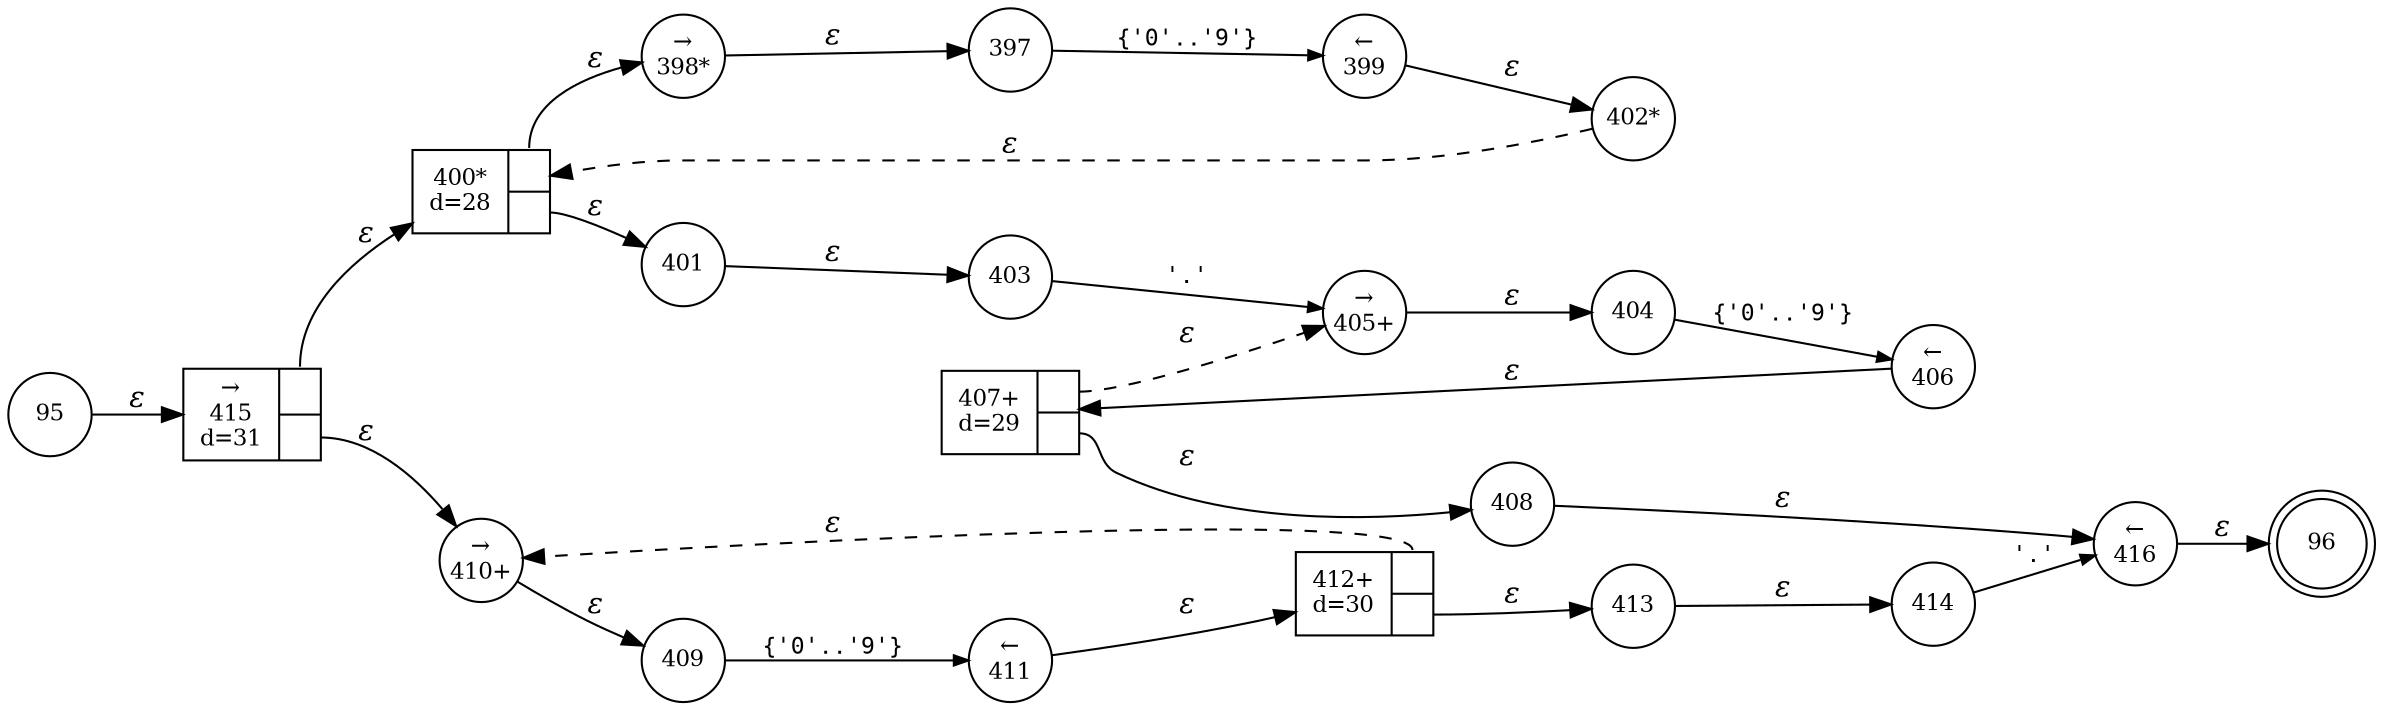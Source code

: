 digraph ATN {
rankdir=LR;
s96[fontsize=11, label="96", shape=doublecircle, fixedsize=true, width=.6];
s416[fontsize=11,label="&larr;\n416", shape=circle, fixedsize=true, width=.55, peripheries=1];
s397[fontsize=11,label="397", shape=circle, fixedsize=true, width=.55, peripheries=1];
s398[fontsize=11,label="&rarr;\n398*", shape=circle, fixedsize=true, width=.55, peripheries=1];
s399[fontsize=11,label="&larr;\n399", shape=circle, fixedsize=true, width=.55, peripheries=1];
s400[fontsize=11,label="{400*\nd=28|{<p0>|<p1>}}", shape=record, fixedsize=false, peripheries=1];
s401[fontsize=11,label="401", shape=circle, fixedsize=true, width=.55, peripheries=1];
s402[fontsize=11,label="402*", shape=circle, fixedsize=true, width=.55, peripheries=1];
s403[fontsize=11,label="403", shape=circle, fixedsize=true, width=.55, peripheries=1];
s404[fontsize=11,label="404", shape=circle, fixedsize=true, width=.55, peripheries=1];
s405[fontsize=11,label="&rarr;\n405+", shape=circle, fixedsize=true, width=.55, peripheries=1];
s406[fontsize=11,label="&larr;\n406", shape=circle, fixedsize=true, width=.55, peripheries=1];
s407[fontsize=11,label="{407+\nd=29|{<p0>|<p1>}}", shape=record, fixedsize=false, peripheries=1];
s408[fontsize=11,label="408", shape=circle, fixedsize=true, width=.55, peripheries=1];
s409[fontsize=11,label="409", shape=circle, fixedsize=true, width=.55, peripheries=1];
s410[fontsize=11,label="&rarr;\n410+", shape=circle, fixedsize=true, width=.55, peripheries=1];
s411[fontsize=11,label="&larr;\n411", shape=circle, fixedsize=true, width=.55, peripheries=1];
s412[fontsize=11,label="{412+\nd=30|{<p0>|<p1>}}", shape=record, fixedsize=false, peripheries=1];
s413[fontsize=11,label="413", shape=circle, fixedsize=true, width=.55, peripheries=1];
s414[fontsize=11,label="414", shape=circle, fixedsize=true, width=.55, peripheries=1];
s95[fontsize=11,label="95", shape=circle, fixedsize=true, width=.55, peripheries=1];
s415[fontsize=11,label="{&rarr;\n415\nd=31|{<p0>|<p1>}}", shape=record, fixedsize=false, peripheries=1];
s95 -> s415 [fontname="Times-Italic", label="&epsilon;"];
s415:p0 -> s400 [fontname="Times-Italic", label="&epsilon;"];
s415:p1 -> s410 [fontname="Times-Italic", label="&epsilon;"];
s400:p0 -> s398 [fontname="Times-Italic", label="&epsilon;"];
s400:p1 -> s401 [fontname="Times-Italic", label="&epsilon;"];
s410 -> s409 [fontname="Times-Italic", label="&epsilon;"];
s398 -> s397 [fontname="Times-Italic", label="&epsilon;"];
s401 -> s403 [fontname="Times-Italic", label="&epsilon;"];
s409 -> s411 [fontsize=11, fontname="Courier", arrowsize=.7, label = "{'0'..'9'}", arrowhead = normal];
s397 -> s399 [fontsize=11, fontname="Courier", arrowsize=.7, label = "{'0'..'9'}", arrowhead = normal];
s403 -> s405 [fontsize=11, fontname="Courier", arrowsize=.7, label = "'.'", arrowhead = normal];
s411 -> s412 [fontname="Times-Italic", label="&epsilon;"];
s399 -> s402 [fontname="Times-Italic", label="&epsilon;"];
s405 -> s404 [fontname="Times-Italic", label="&epsilon;"];
s412:p0 -> s410 [fontname="Times-Italic", label="&epsilon;", style="dashed"];
s412:p1 -> s413 [fontname="Times-Italic", label="&epsilon;"];
s402 -> s400 [fontname="Times-Italic", label="&epsilon;", style="dashed"];
s404 -> s406 [fontsize=11, fontname="Courier", arrowsize=.7, label = "{'0'..'9'}", arrowhead = normal];
s413 -> s414 [fontname="Times-Italic", label="&epsilon;"];
s406 -> s407 [fontname="Times-Italic", label="&epsilon;"];
s414 -> s416 [fontsize=11, fontname="Courier", arrowsize=.7, label = "'.'", arrowhead = normal];
s407:p0 -> s405 [fontname="Times-Italic", label="&epsilon;", style="dashed"];
s407:p1 -> s408 [fontname="Times-Italic", label="&epsilon;"];
s416 -> s96 [fontname="Times-Italic", label="&epsilon;"];
s408 -> s416 [fontname="Times-Italic", label="&epsilon;"];
}